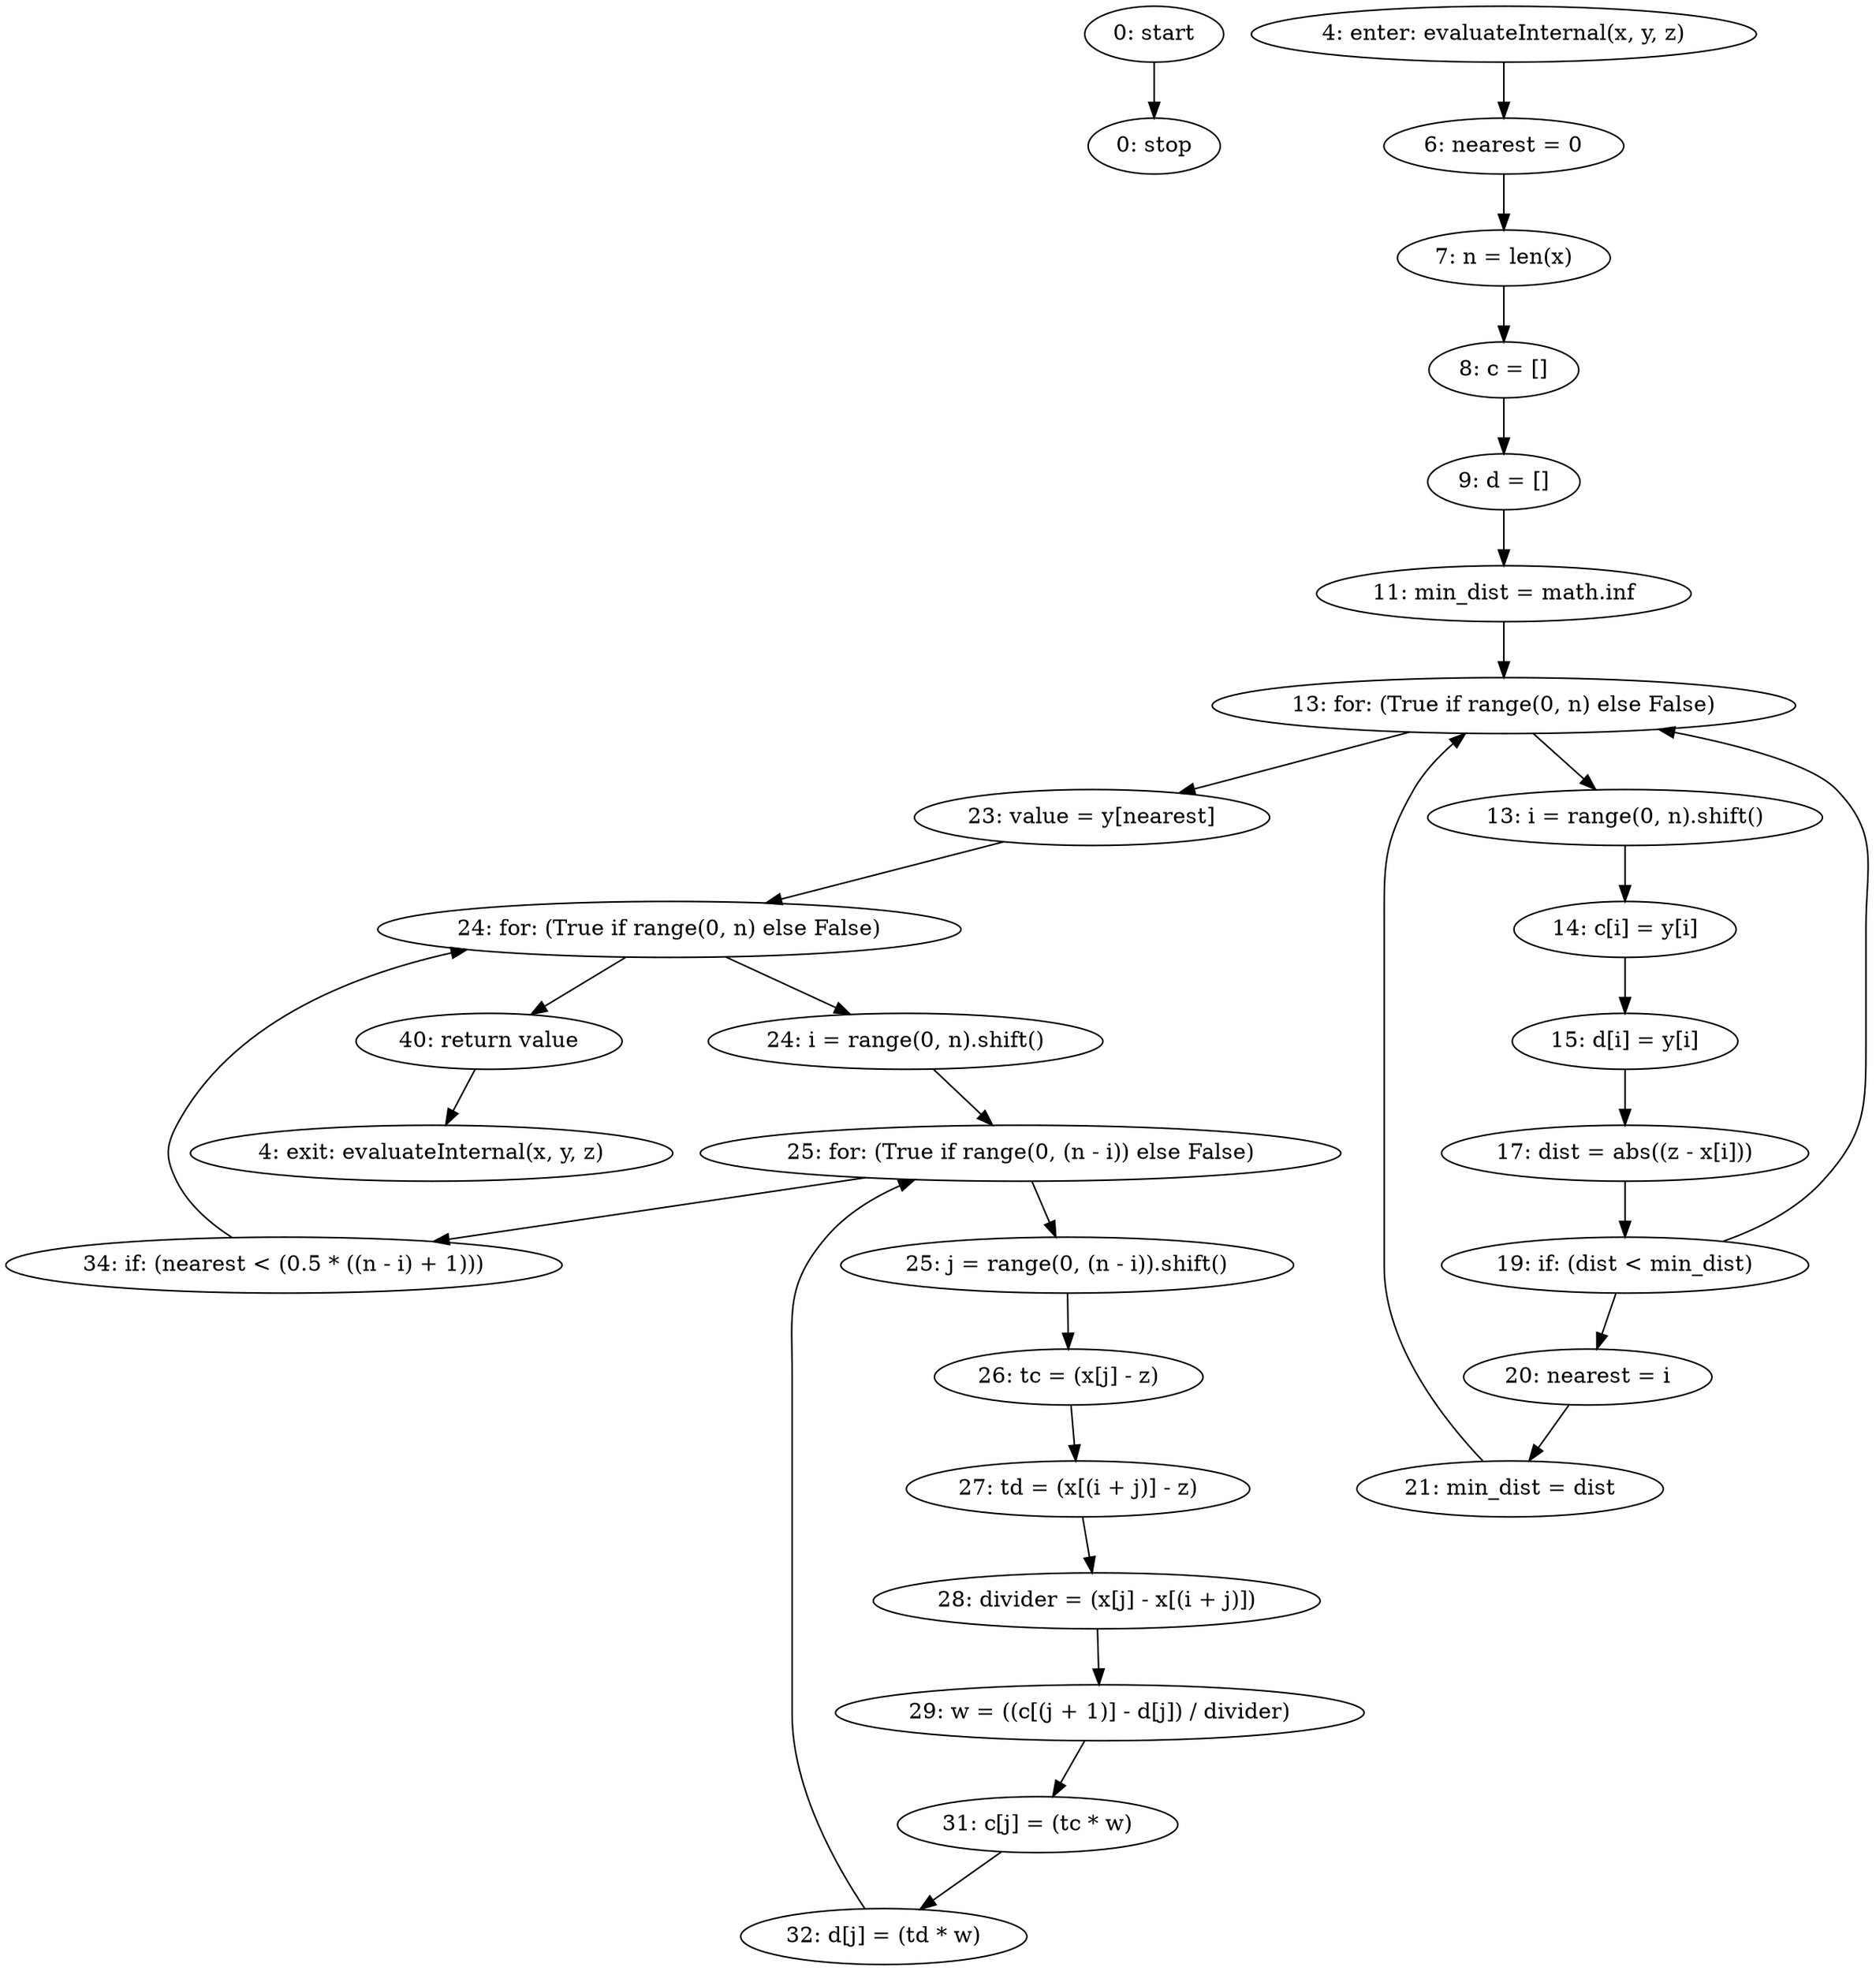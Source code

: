 strict digraph "" {
	node [label="\N"];
	0	[label="0: start"];
	29	[label="0: stop"];
	0 -> 29;
	1	[label="4: enter: evaluateInternal(x, y, z)"];
	3	[label="6: nearest = 0"];
	1 -> 3;
	4	[label="7: n = len(x)"];
	3 -> 4;
	2	[label="4: exit: evaluateInternal(x, y, z)"];
	28	[label="40: return value"];
	28 -> 2;
	5	[label="8: c = []"];
	4 -> 5;
	6	[label="9: d = []"];
	5 -> 6;
	7	[label="11: min_dist = math.inf"];
	6 -> 7;
	8	[label="13: for: (True if range(0, n) else False)"];
	7 -> 8;
	9	[label="13: i = range(0, n).shift()"];
	8 -> 9;
	16	[label="23: value = y[nearest]"];
	8 -> 16;
	10	[label="14: c[i] = y[i]"];
	9 -> 10;
	17	[label="24: for: (True if range(0, n) else False)"];
	16 -> 17;
	15	[label="21: min_dist = dist"];
	15 -> 8;
	13	[label="19: if: (dist < min_dist)"];
	13 -> 8;
	14	[label="20: nearest = i"];
	13 -> 14;
	14 -> 15;
	11	[label="15: d[i] = y[i]"];
	10 -> 11;
	12	[label="17: dist = abs((z - x[i]))"];
	11 -> 12;
	12 -> 13;
	17 -> 28;
	18	[label="24: i = range(0, n).shift()"];
	17 -> 18;
	19	[label="25: for: (True if range(0, (n - i)) else False)"];
	18 -> 19;
	27	[label="34: if: (nearest < (0.5 * ((n - i) + 1)))"];
	27 -> 17;
	19 -> 27;
	20	[label="25: j = range(0, (n - i)).shift()"];
	19 -> 20;
	21	[label="26: tc = (x[j] - z)"];
	20 -> 21;
	26	[label="32: d[j] = (td * w)"];
	26 -> 19;
	22	[label="27: td = (x[(i + j)] - z)"];
	21 -> 22;
	23	[label="28: divider = (x[j] - x[(i + j)])"];
	22 -> 23;
	24	[label="29: w = ((c[(j + 1)] - d[j]) / divider)"];
	23 -> 24;
	25	[label="31: c[j] = (tc * w)"];
	24 -> 25;
	25 -> 26;
}
